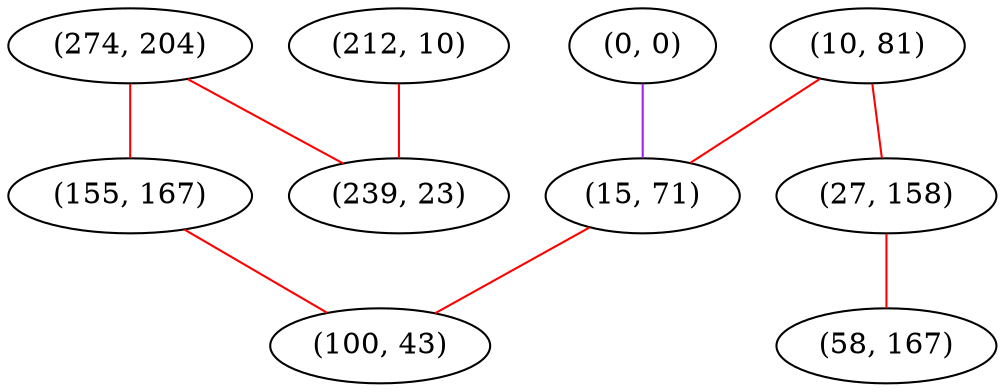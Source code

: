 graph "" {
"(0, 0)";
"(274, 204)";
"(10, 81)";
"(212, 10)";
"(155, 167)";
"(15, 71)";
"(27, 158)";
"(58, 167)";
"(100, 43)";
"(239, 23)";
"(0, 0)" -- "(15, 71)"  [color=purple, key=0, weight=4];
"(274, 204)" -- "(155, 167)"  [color=red, key=0, weight=1];
"(274, 204)" -- "(239, 23)"  [color=red, key=0, weight=1];
"(10, 81)" -- "(15, 71)"  [color=red, key=0, weight=1];
"(10, 81)" -- "(27, 158)"  [color=red, key=0, weight=1];
"(212, 10)" -- "(239, 23)"  [color=red, key=0, weight=1];
"(155, 167)" -- "(100, 43)"  [color=red, key=0, weight=1];
"(15, 71)" -- "(100, 43)"  [color=red, key=0, weight=1];
"(27, 158)" -- "(58, 167)"  [color=red, key=0, weight=1];
}
